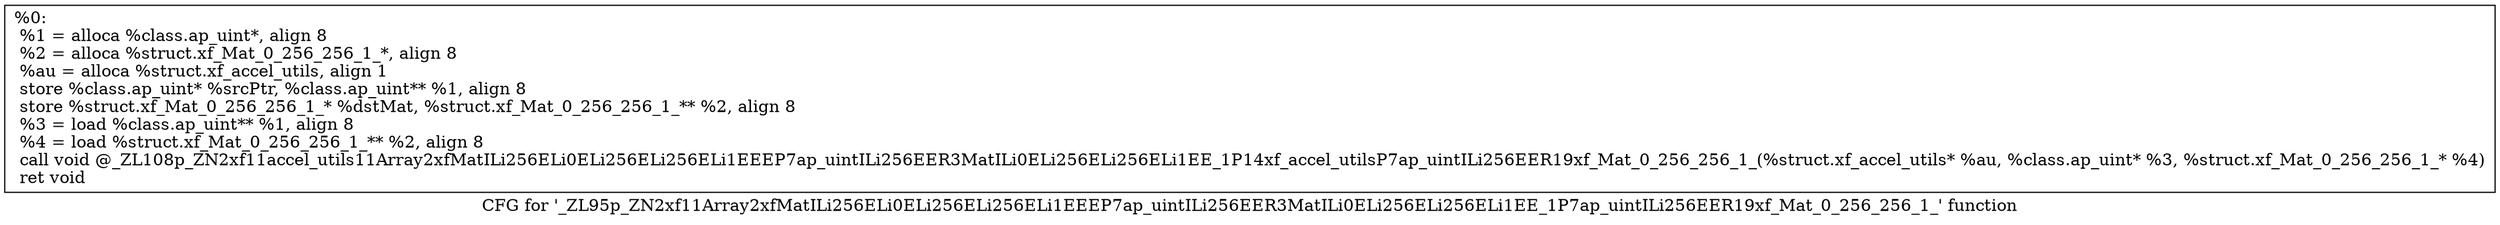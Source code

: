 digraph "CFG for '_ZL95p_ZN2xf11Array2xfMatILi256ELi0ELi256ELi256ELi1EEEP7ap_uintILi256EER3MatILi0ELi256ELi256ELi1EE_1P7ap_uintILi256EER19xf_Mat_0_256_256_1_' function" {
	label="CFG for '_ZL95p_ZN2xf11Array2xfMatILi256ELi0ELi256ELi256ELi1EEEP7ap_uintILi256EER3MatILi0ELi256ELi256ELi1EE_1P7ap_uintILi256EER19xf_Mat_0_256_256_1_' function";

	Node0x21392d0 [shape=record,label="{%0:\l  %1 = alloca %class.ap_uint*, align 8\l  %2 = alloca %struct.xf_Mat_0_256_256_1_*, align 8\l  %au = alloca %struct.xf_accel_utils, align 1\l  store %class.ap_uint* %srcPtr, %class.ap_uint** %1, align 8\l  store %struct.xf_Mat_0_256_256_1_* %dstMat, %struct.xf_Mat_0_256_256_1_** %2, align 8\l  %3 = load %class.ap_uint** %1, align 8\l  %4 = load %struct.xf_Mat_0_256_256_1_** %2, align 8\l  call void @_ZL108p_ZN2xf11accel_utils11Array2xfMatILi256ELi0ELi256ELi256ELi1EEEP7ap_uintILi256EER3MatILi0ELi256ELi256ELi1EE_1P14xf_accel_utilsP7ap_uintILi256EER19xf_Mat_0_256_256_1_(%struct.xf_accel_utils* %au, %class.ap_uint* %3, %struct.xf_Mat_0_256_256_1_* %4)\l  ret void\l}"];
}

